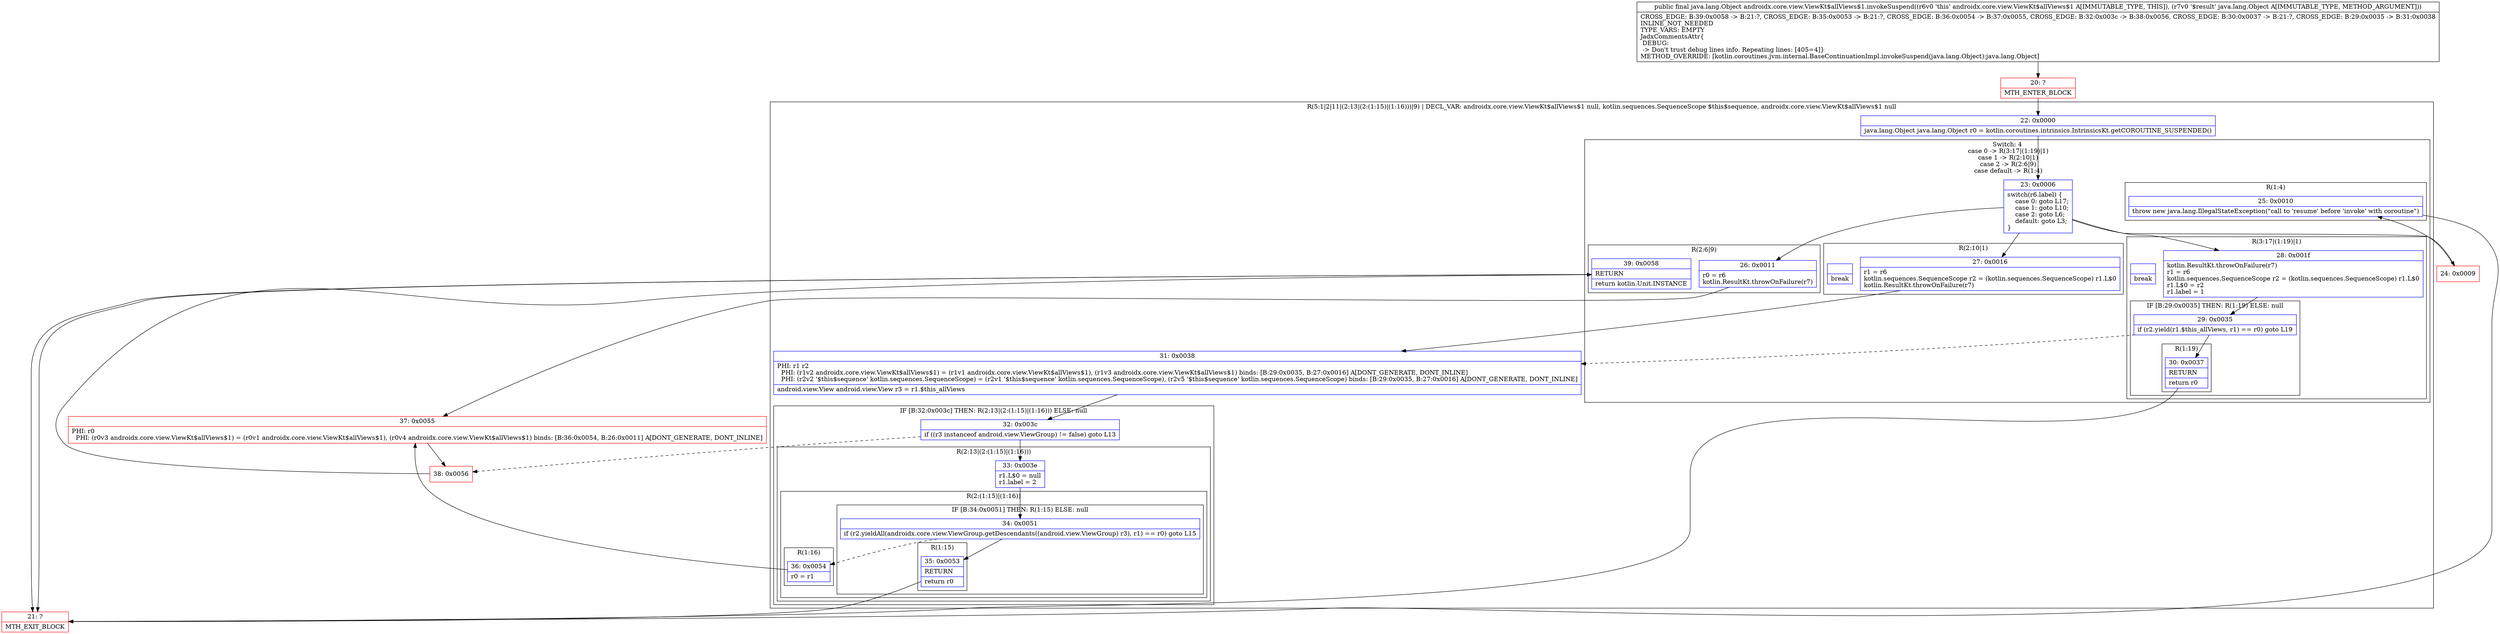 digraph "CFG forandroidx.core.view.ViewKt$allViews$1.invokeSuspend(Ljava\/lang\/Object;)Ljava\/lang\/Object;" {
subgraph cluster_Region_1364826258 {
label = "R(5:1|2|11|(2:13|(2:(1:15)|(1:16)))|9) | DECL_VAR: androidx.core.view.ViewKt$allViews$1 null, kotlin.sequences.SequenceScope $this$sequence, androidx.core.view.ViewKt$allViews$1 null\l";
node [shape=record,color=blue];
Node_22 [shape=record,label="{22\:\ 0x0000|java.lang.Object java.lang.Object r0 = kotlin.coroutines.intrinsics.IntrinsicsKt.getCOROUTINE_SUSPENDED()\l}"];
subgraph cluster_SwitchRegion_180340728 {
label = "Switch: 4
 case 0 -> R(3:17|(1:19)|1)
 case 1 -> R(2:10|1)
 case 2 -> R(2:6|9)
 case default -> R(1:4)";
node [shape=record,color=blue];
Node_23 [shape=record,label="{23\:\ 0x0006|switch(r6.label) \{\l    case 0: goto L17;\l    case 1: goto L10;\l    case 2: goto L6;\l    default: goto L3;\l\}\l}"];
subgraph cluster_Region_1108152569 {
label = "R(3:17|(1:19)|1)";
node [shape=record,color=blue];
Node_28 [shape=record,label="{28\:\ 0x001f|kotlin.ResultKt.throwOnFailure(r7)\lr1 = r6\lkotlin.sequences.SequenceScope r2 = (kotlin.sequences.SequenceScope) r1.L$0\lr1.L$0 = r2\lr1.label = 1\l}"];
subgraph cluster_IfRegion_77455705 {
label = "IF [B:29:0x0035] THEN: R(1:19) ELSE: null";
node [shape=record,color=blue];
Node_29 [shape=record,label="{29\:\ 0x0035|if (r2.yield(r1.$this_allViews, r1) == r0) goto L19\l}"];
subgraph cluster_Region_102002069 {
label = "R(1:19)";
node [shape=record,color=blue];
Node_30 [shape=record,label="{30\:\ 0x0037|RETURN\l|return r0\l}"];
}
}
Node_InsnContainer_1760937943 [shape=record,label="{|break\l}"];
}
subgraph cluster_Region_1733342696 {
label = "R(2:10|1)";
node [shape=record,color=blue];
Node_27 [shape=record,label="{27\:\ 0x0016|r1 = r6\lkotlin.sequences.SequenceScope r2 = (kotlin.sequences.SequenceScope) r1.L$0\lkotlin.ResultKt.throwOnFailure(r7)\l}"];
Node_InsnContainer_766191475 [shape=record,label="{|break\l}"];
}
subgraph cluster_Region_1416709125 {
label = "R(2:6|9)";
node [shape=record,color=blue];
Node_26 [shape=record,label="{26\:\ 0x0011|r0 = r6\lkotlin.ResultKt.throwOnFailure(r7)\l}"];
Node_39 [shape=record,label="{39\:\ 0x0058|RETURN\l|return kotlin.Unit.INSTANCE\l}"];
}
subgraph cluster_Region_1563835566 {
label = "R(1:4)";
node [shape=record,color=blue];
Node_25 [shape=record,label="{25\:\ 0x0010|throw new java.lang.IllegalStateException(\"call to 'resume' before 'invoke' with coroutine\")\l}"];
}
}
Node_31 [shape=record,label="{31\:\ 0x0038|PHI: r1 r2 \l  PHI: (r1v2 androidx.core.view.ViewKt$allViews$1) = (r1v1 androidx.core.view.ViewKt$allViews$1), (r1v3 androidx.core.view.ViewKt$allViews$1) binds: [B:29:0x0035, B:27:0x0016] A[DONT_GENERATE, DONT_INLINE]\l  PHI: (r2v2 '$this$sequence' kotlin.sequences.SequenceScope) = (r2v1 '$this$sequence' kotlin.sequences.SequenceScope), (r2v5 '$this$sequence' kotlin.sequences.SequenceScope) binds: [B:29:0x0035, B:27:0x0016] A[DONT_GENERATE, DONT_INLINE]\l|android.view.View android.view.View r3 = r1.$this_allViews\l}"];
subgraph cluster_IfRegion_1524219265 {
label = "IF [B:32:0x003c] THEN: R(2:13|(2:(1:15)|(1:16))) ELSE: null";
node [shape=record,color=blue];
Node_32 [shape=record,label="{32\:\ 0x003c|if ((r3 instanceof android.view.ViewGroup) != false) goto L13\l}"];
subgraph cluster_Region_700621047 {
label = "R(2:13|(2:(1:15)|(1:16)))";
node [shape=record,color=blue];
Node_33 [shape=record,label="{33\:\ 0x003e|r1.L$0 = null\lr1.label = 2\l}"];
subgraph cluster_Region_1875837287 {
label = "R(2:(1:15)|(1:16))";
node [shape=record,color=blue];
subgraph cluster_IfRegion_888223907 {
label = "IF [B:34:0x0051] THEN: R(1:15) ELSE: null";
node [shape=record,color=blue];
Node_34 [shape=record,label="{34\:\ 0x0051|if (r2.yieldAll(androidx.core.view.ViewGroup.getDescendants((android.view.ViewGroup) r3), r1) == r0) goto L15\l}"];
subgraph cluster_Region_695315367 {
label = "R(1:15)";
node [shape=record,color=blue];
Node_35 [shape=record,label="{35\:\ 0x0053|RETURN\l|return r0\l}"];
}
}
subgraph cluster_Region_2119240174 {
label = "R(1:16)";
node [shape=record,color=blue];
Node_36 [shape=record,label="{36\:\ 0x0054|r0 = r1\l}"];
}
}
}
}
Node_39 [shape=record,label="{39\:\ 0x0058|RETURN\l|return kotlin.Unit.INSTANCE\l}"];
}
Node_20 [shape=record,color=red,label="{20\:\ ?|MTH_ENTER_BLOCK\l}"];
Node_24 [shape=record,color=red,label="{24\:\ 0x0009}"];
Node_21 [shape=record,color=red,label="{21\:\ ?|MTH_EXIT_BLOCK\l}"];
Node_37 [shape=record,color=red,label="{37\:\ 0x0055|PHI: r0 \l  PHI: (r0v3 androidx.core.view.ViewKt$allViews$1) = (r0v1 androidx.core.view.ViewKt$allViews$1), (r0v4 androidx.core.view.ViewKt$allViews$1) binds: [B:36:0x0054, B:26:0x0011] A[DONT_GENERATE, DONT_INLINE]\l}"];
Node_38 [shape=record,color=red,label="{38\:\ 0x0056}"];
MethodNode[shape=record,label="{public final java.lang.Object androidx.core.view.ViewKt$allViews$1.invokeSuspend((r6v0 'this' androidx.core.view.ViewKt$allViews$1 A[IMMUTABLE_TYPE, THIS]), (r7v0 '$result' java.lang.Object A[IMMUTABLE_TYPE, METHOD_ARGUMENT]))  | CROSS_EDGE: B:39:0x0058 \-\> B:21:?, CROSS_EDGE: B:35:0x0053 \-\> B:21:?, CROSS_EDGE: B:36:0x0054 \-\> B:37:0x0055, CROSS_EDGE: B:32:0x003c \-\> B:38:0x0056, CROSS_EDGE: B:30:0x0037 \-\> B:21:?, CROSS_EDGE: B:29:0x0035 \-\> B:31:0x0038\lINLINE_NOT_NEEDED\lTYPE_VARS: EMPTY\lJadxCommentsAttr\{\l DEBUG: \l \-\> Don't trust debug lines info. Repeating lines: [405=4]\}\lMETHOD_OVERRIDE: [kotlin.coroutines.jvm.internal.BaseContinuationImpl.invokeSuspend(java.lang.Object):java.lang.Object]\l}"];
MethodNode -> Node_20;Node_22 -> Node_23;
Node_23 -> Node_24;
Node_23 -> Node_26;
Node_23 -> Node_27;
Node_23 -> Node_28;
Node_28 -> Node_29;
Node_29 -> Node_30;
Node_29 -> Node_31[style=dashed];
Node_30 -> Node_21;
Node_27 -> Node_31;
Node_26 -> Node_37;
Node_39 -> Node_21;
Node_25 -> Node_21;
Node_31 -> Node_32;
Node_32 -> Node_33;
Node_32 -> Node_38[style=dashed];
Node_33 -> Node_34;
Node_34 -> Node_35;
Node_34 -> Node_36[style=dashed];
Node_35 -> Node_21;
Node_36 -> Node_37;
Node_39 -> Node_21;
Node_20 -> Node_22;
Node_24 -> Node_25;
Node_37 -> Node_38;
Node_38 -> Node_39;
}

